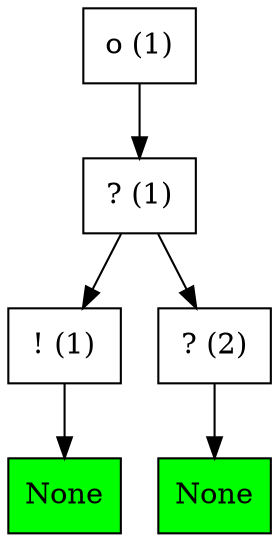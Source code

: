 digraph G {
    ordering=out;
    inverter1 -> action_node1;
    selector_node2 -> action_node2;
    selector_node1 -> inverter1;
    selector_node1 -> selector_node2;
    root -> selector_node1;
    action_node1 [shape="polygon", sides=4, fillcolor="green", style="filled", label="None"];
	inverter1 [shape="polygon",sides=4,label="! (1)"];
    action_node2 [shape="polygon", sides=4, fillcolor="green", style="filled", label="None"];
	selector_node2 [shape="polygon",sides=4,label="? (2)"];
	selector_node1 [shape="polygon",sides=4,label="? (1)"];
	root [shape="polygon",sides=4,label="o (1)"];
 }